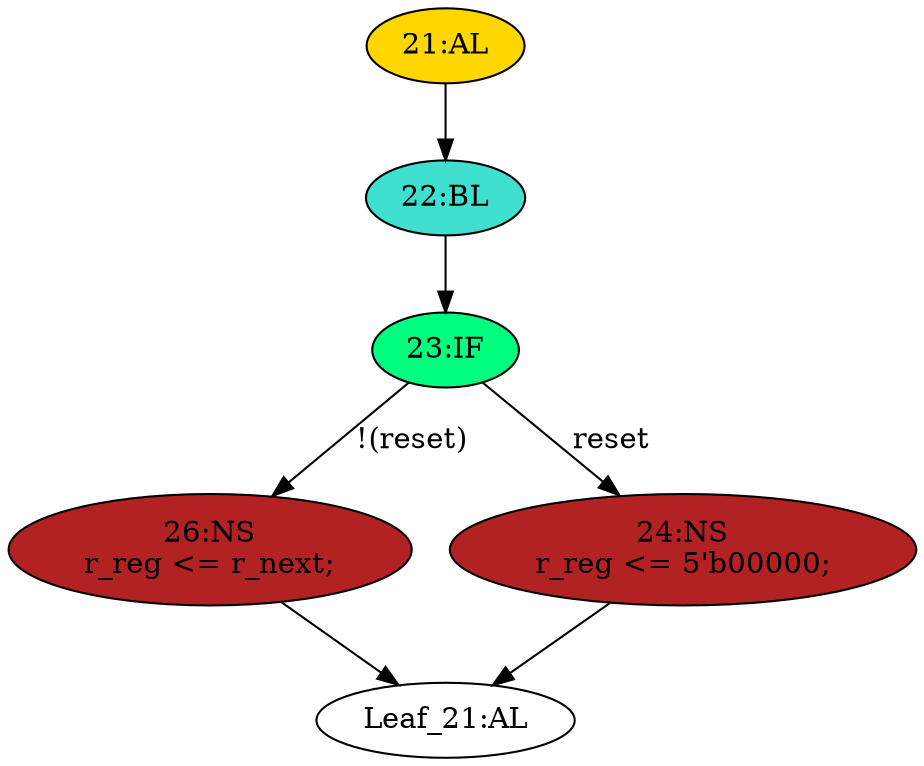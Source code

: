 strict digraph "" {
	node [label="\N"];
	"23:IF"	[ast="<pyverilog.vparser.ast.IfStatement object at 0x7fd4bd2a1250>",
		fillcolor=springgreen,
		label="23:IF",
		statements="[]",
		style=filled,
		typ=IfStatement];
	"26:NS"	[ast="<pyverilog.vparser.ast.NonblockingSubstitution object at 0x7fd4bd2a1390>",
		fillcolor=firebrick,
		label="26:NS
r_reg <= r_next;",
		statements="[<pyverilog.vparser.ast.NonblockingSubstitution object at 0x7fd4bd2a1390>]",
		style=filled,
		typ=NonblockingSubstitution];
	"23:IF" -> "26:NS"	[cond="['reset']",
		label="!(reset)",
		lineno=23];
	"24:NS"	[ast="<pyverilog.vparser.ast.NonblockingSubstitution object at 0x7fd4bd2a16d0>",
		fillcolor=firebrick,
		label="24:NS
r_reg <= 5'b00000;",
		statements="[<pyverilog.vparser.ast.NonblockingSubstitution object at 0x7fd4bd2a16d0>]",
		style=filled,
		typ=NonblockingSubstitution];
	"23:IF" -> "24:NS"	[cond="['reset']",
		label=reset,
		lineno=23];
	"Leaf_21:AL"	[def_var="['r_reg']",
		label="Leaf_21:AL"];
	"22:BL"	[ast="<pyverilog.vparser.ast.Block object at 0x7fd4bd2a17d0>",
		fillcolor=turquoise,
		label="22:BL",
		statements="[]",
		style=filled,
		typ=Block];
	"22:BL" -> "23:IF"	[cond="[]",
		lineno=None];
	"21:AL"	[ast="<pyverilog.vparser.ast.Always object at 0x7fd4bd2a1b10>",
		clk_sens=True,
		fillcolor=gold,
		label="21:AL",
		sens="['clk', 'reset']",
		statements="[]",
		style=filled,
		typ=Always,
		use_var="['reset', 'r_next']"];
	"21:AL" -> "22:BL"	[cond="[]",
		lineno=None];
	"26:NS" -> "Leaf_21:AL"	[cond="[]",
		lineno=None];
	"24:NS" -> "Leaf_21:AL"	[cond="[]",
		lineno=None];
}
